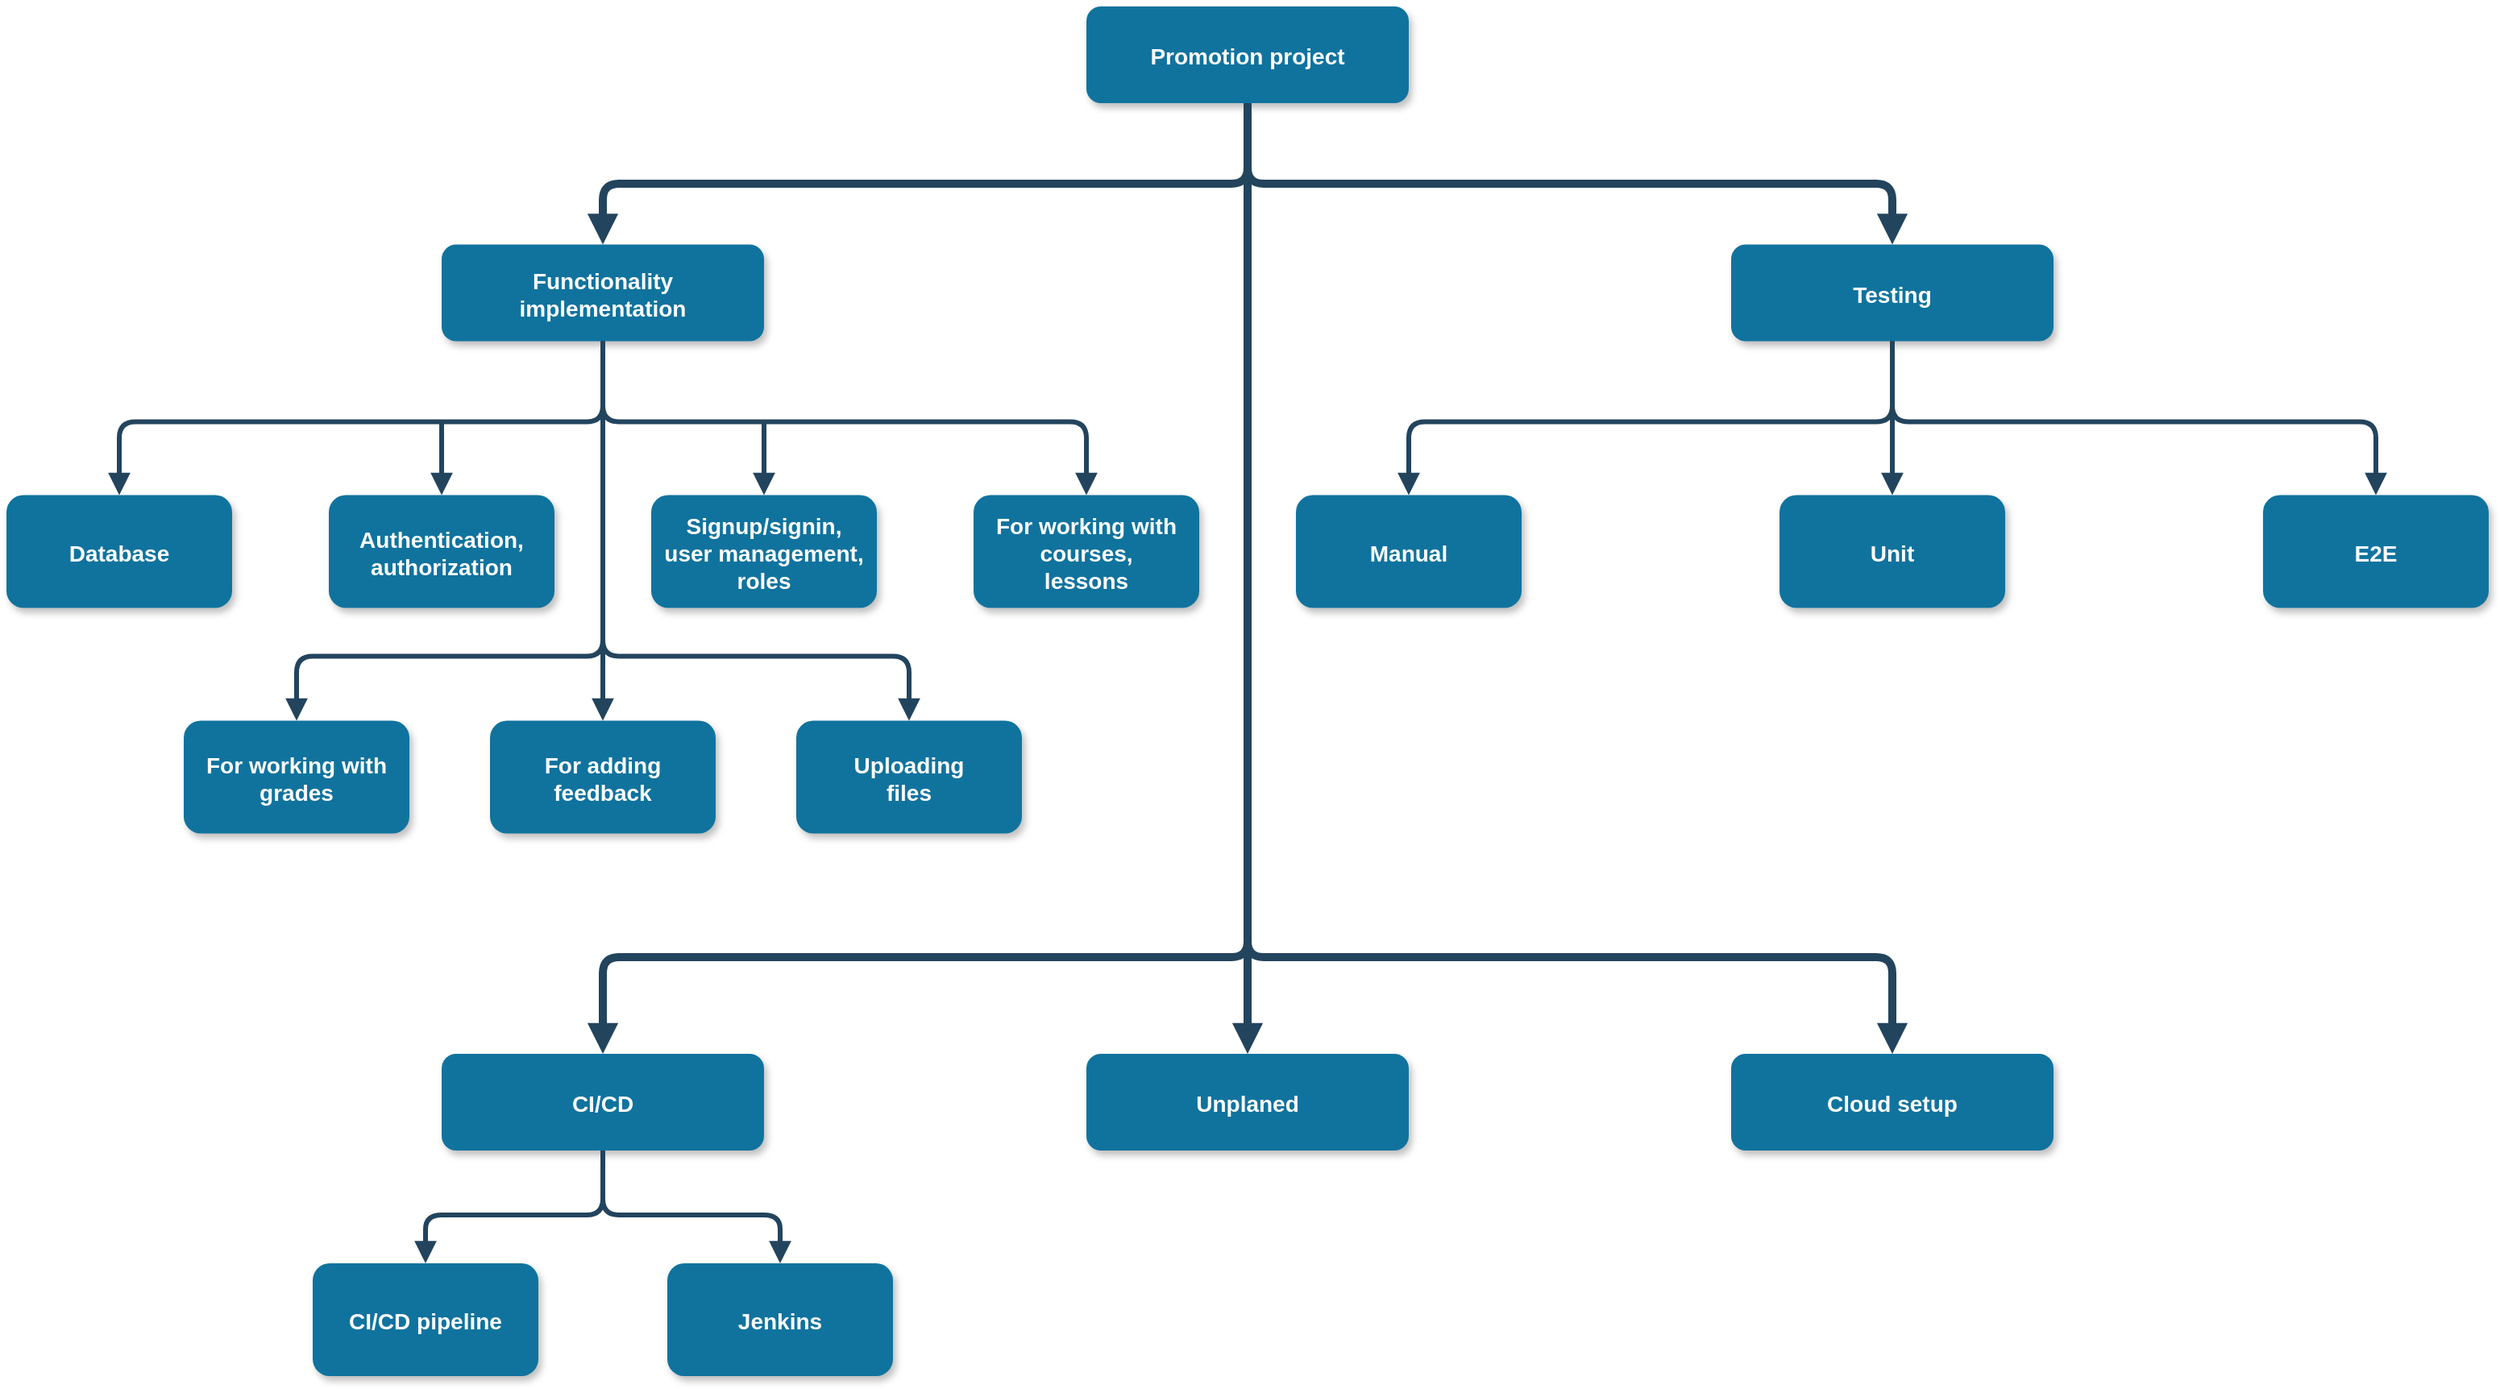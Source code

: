 <mxfile version="18.0.3" type="github">
  <diagram name="Page-1" id="97916047-d0de-89f5-080d-49f4d83e522f">
    <mxGraphModel dx="2267" dy="1288" grid="1" gridSize="10" guides="1" tooltips="1" connect="1" arrows="1" fold="1" page="1" pageScale="1.5" pageWidth="1169" pageHeight="827" background="none" math="0" shadow="0">
      <root>
        <mxCell id="0" />
        <mxCell id="1" parent="0" />
        <mxCell id="2" value="Promotion project" style="rounded=1;fillColor=#10739E;strokeColor=none;shadow=1;gradientColor=none;fontStyle=1;fontColor=#FFFFFF;fontSize=14;" parent="1" vertex="1">
          <mxGeometry x="860" y="170" width="200" height="60" as="geometry" />
        </mxCell>
        <mxCell id="4" value="Functionality &#xa;implementation" style="rounded=1;fillColor=#10739E;strokeColor=none;shadow=1;gradientColor=none;fontStyle=1;fontColor=#FFFFFF;fontSize=14;" parent="1" vertex="1">
          <mxGeometry x="460" y="317.75" width="200" height="60" as="geometry" />
        </mxCell>
        <mxCell id="5" value="CI/CD" style="rounded=1;fillColor=#10739E;strokeColor=none;shadow=1;gradientColor=none;fontStyle=1;fontColor=#FFFFFF;fontSize=14;" parent="1" vertex="1">
          <mxGeometry x="460" y="820" width="200" height="60" as="geometry" />
        </mxCell>
        <mxCell id="6" value="Cloud setup" style="rounded=1;fillColor=#10739E;strokeColor=none;shadow=1;gradientColor=none;fontStyle=1;fontColor=#FFFFFF;fontSize=14;" parent="1" vertex="1">
          <mxGeometry x="1260" y="820" width="200" height="60" as="geometry" />
        </mxCell>
        <mxCell id="18" value="Manual" style="rounded=1;fillColor=#10739E;strokeColor=none;shadow=1;gradientColor=none;fontStyle=1;fontColor=#FFFFFF;fontSize=14;" parent="1" vertex="1">
          <mxGeometry x="990" y="473.25" width="140" height="70" as="geometry" />
        </mxCell>
        <mxCell id="30" value="" style="edgeStyle=elbowEdgeStyle;elbow=vertical;strokeWidth=5;endArrow=block;endFill=1;fontStyle=1;strokeColor=#23445D;exitX=0.5;exitY=1;exitDx=0;exitDy=0;entryX=0.5;entryY=0;entryDx=0;entryDy=0;" parent="1" source="2" target="lgOt8-nluyBLM5gNGaS2-56" edge="1">
          <mxGeometry x="230" y="-10" width="100" height="100" as="geometry">
            <mxPoint x="980" y="234.5" as="sourcePoint" />
            <mxPoint x="1600" y="480" as="targetPoint" />
            <Array as="points">
              <mxPoint x="1060" y="280" />
              <mxPoint x="1110" y="284.5" />
              <mxPoint x="980" y="274.5" />
              <mxPoint x="1070" y="294.5" />
              <mxPoint x="988" y="274.5" />
            </Array>
          </mxGeometry>
        </mxCell>
        <mxCell id="lgOt8-nluyBLM5gNGaS2-56" value="Testing" style="rounded=1;fillColor=#10739E;strokeColor=none;shadow=1;gradientColor=none;fontStyle=1;fontColor=#FFFFFF;fontSize=14;" parent="1" vertex="1">
          <mxGeometry x="1260" y="317.75" width="200" height="60" as="geometry" />
        </mxCell>
        <mxCell id="lgOt8-nluyBLM5gNGaS2-57" value="Unplaned" style="rounded=1;fillColor=#10739E;strokeColor=none;shadow=1;gradientColor=none;fontStyle=1;fontColor=#FFFFFF;fontSize=14;" parent="1" vertex="1">
          <mxGeometry x="860" y="820" width="200" height="60" as="geometry" />
        </mxCell>
        <mxCell id="lgOt8-nluyBLM5gNGaS2-62" value="" style="edgeStyle=elbowEdgeStyle;elbow=vertical;strokeWidth=5;endArrow=block;endFill=1;fontStyle=1;strokeColor=#23445D;exitX=0.5;exitY=1;exitDx=0;exitDy=0;entryX=0.5;entryY=0;entryDx=0;entryDy=0;" parent="1" target="4" edge="1" source="2">
          <mxGeometry x="159.57" y="-225.5" width="100" height="100" as="geometry">
            <mxPoint x="749.57" y="284.5" as="sourcePoint" />
            <mxPoint x="150" y="330" as="targetPoint" />
            <Array as="points">
              <mxPoint x="510" y="280" />
            </Array>
          </mxGeometry>
        </mxCell>
        <mxCell id="lgOt8-nluyBLM5gNGaS2-63" value="" style="edgeStyle=elbowEdgeStyle;elbow=vertical;strokeWidth=5;endArrow=block;endFill=1;fontStyle=1;strokeColor=#23445D;entryX=0.5;entryY=0;entryDx=0;entryDy=0;exitX=0.5;exitY=1;exitDx=0;exitDy=0;" parent="1" source="2" target="6" edge="1">
          <mxGeometry x="391.78" y="-225.5" width="100" height="100" as="geometry">
            <mxPoint x="981.78" y="284.5" as="sourcePoint" />
            <mxPoint x="982.21" y="324.5" as="targetPoint" />
            <Array as="points">
              <mxPoint x="980" y="760" />
              <mxPoint x="1070" y="690" />
            </Array>
          </mxGeometry>
        </mxCell>
        <mxCell id="lgOt8-nluyBLM5gNGaS2-66" value="" style="edgeStyle=elbowEdgeStyle;elbow=vertical;strokeWidth=3;endArrow=block;endFill=1;fontStyle=1;strokeColor=#23445D;exitX=0.5;exitY=1;exitDx=0;exitDy=0;entryX=0.5;entryY=0;entryDx=0;entryDy=0;" parent="1" source="lgOt8-nluyBLM5gNGaS2-56" target="18" edge="1">
          <mxGeometry x="489.5" y="-82.25" width="100" height="100" as="geometry">
            <mxPoint x="1359.5" y="427.75" as="sourcePoint" />
            <mxPoint x="1359.5" y="457.75" as="targetPoint" />
            <Array as="points">
              <mxPoint x="1260" y="427.75" />
              <mxPoint x="1260" y="437.75" />
              <mxPoint x="1340" y="427.75" />
              <mxPoint x="1280" y="447.75" />
            </Array>
          </mxGeometry>
        </mxCell>
        <mxCell id="lgOt8-nluyBLM5gNGaS2-68" value="Unit" style="rounded=1;fillColor=#10739E;strokeColor=none;shadow=1;gradientColor=none;fontStyle=1;fontColor=#FFFFFF;fontSize=14;" parent="1" vertex="1">
          <mxGeometry x="1290" y="473.25" width="140" height="70" as="geometry" />
        </mxCell>
        <mxCell id="lgOt8-nluyBLM5gNGaS2-69" value="E2E" style="rounded=1;fillColor=#10739E;strokeColor=none;shadow=1;gradientColor=none;fontStyle=1;fontColor=#FFFFFF;fontSize=14;" parent="1" vertex="1">
          <mxGeometry x="1590" y="473.25" width="140" height="70" as="geometry" />
        </mxCell>
        <mxCell id="lgOt8-nluyBLM5gNGaS2-70" value="" style="edgeStyle=elbowEdgeStyle;elbow=vertical;strokeWidth=3;endArrow=block;endFill=1;fontStyle=1;strokeColor=#23445D;exitX=0.5;exitY=1;exitDx=0;exitDy=0;entryX=0.5;entryY=0;entryDx=0;entryDy=0;" parent="1" source="lgOt8-nluyBLM5gNGaS2-56" target="lgOt8-nluyBLM5gNGaS2-69" edge="1">
          <mxGeometry x="499.5" y="-72.25" width="100" height="100" as="geometry">
            <mxPoint x="1370" y="437.75" as="sourcePoint" />
            <mxPoint x="1550" y="467.75" as="targetPoint" />
            <Array as="points">
              <mxPoint x="1410" y="427.75" />
              <mxPoint x="1450" y="447.75" />
            </Array>
          </mxGeometry>
        </mxCell>
        <mxCell id="lgOt8-nluyBLM5gNGaS2-71" value="" style="edgeStyle=elbowEdgeStyle;elbow=vertical;strokeWidth=3;endArrow=block;endFill=1;fontStyle=1;strokeColor=#23445D;exitX=0.5;exitY=1;exitDx=0;exitDy=0;entryX=0.5;entryY=0;entryDx=0;entryDy=0;" parent="1" source="lgOt8-nluyBLM5gNGaS2-56" target="lgOt8-nluyBLM5gNGaS2-68" edge="1">
          <mxGeometry x="769.76" y="-72.25" width="100" height="100" as="geometry">
            <mxPoint x="1359.76" y="437.75" as="sourcePoint" />
            <mxPoint x="1360" y="457.75" as="targetPoint" />
            <Array as="points">
              <mxPoint x="1360" y="407.75" />
            </Array>
          </mxGeometry>
        </mxCell>
        <mxCell id="lgOt8-nluyBLM5gNGaS2-72" value="Database" style="rounded=1;fillColor=#10739E;strokeColor=none;shadow=1;gradientColor=none;fontStyle=1;fontColor=#FFFFFF;fontSize=14;" parent="1" vertex="1">
          <mxGeometry x="190" y="473.25" width="140" height="70" as="geometry" />
        </mxCell>
        <mxCell id="lgOt8-nluyBLM5gNGaS2-73" value="Signup/signin,&#xa;user management,&#xa;roles" style="rounded=1;fillColor=#10739E;strokeColor=none;shadow=1;gradientColor=none;fontStyle=1;fontColor=#FFFFFF;fontSize=14;" parent="1" vertex="1">
          <mxGeometry x="590" y="473.25" width="140" height="70" as="geometry" />
        </mxCell>
        <mxCell id="lgOt8-nluyBLM5gNGaS2-74" value="Authentication,&#xa;authorization" style="rounded=1;fillColor=#10739E;strokeColor=none;shadow=1;gradientColor=none;fontStyle=1;fontColor=#FFFFFF;fontSize=14;" parent="1" vertex="1">
          <mxGeometry x="390" y="473.25" width="140" height="70" as="geometry" />
        </mxCell>
        <mxCell id="lgOt8-nluyBLM5gNGaS2-75" value="For working with&#xa;courses,&#xa;lessons" style="rounded=1;fillColor=#10739E;strokeColor=none;shadow=1;gradientColor=none;fontStyle=1;fontColor=#FFFFFF;fontSize=14;" parent="1" vertex="1">
          <mxGeometry x="790" y="473.25" width="140" height="70" as="geometry" />
        </mxCell>
        <mxCell id="lgOt8-nluyBLM5gNGaS2-76" value="Uploading&#xa;files" style="rounded=1;fillColor=#10739E;strokeColor=none;shadow=1;gradientColor=none;fontStyle=1;fontColor=#FFFFFF;fontSize=14;" parent="1" vertex="1">
          <mxGeometry x="680" y="613.25" width="140" height="70" as="geometry" />
        </mxCell>
        <mxCell id="lgOt8-nluyBLM5gNGaS2-77" value="For working with&#xa;grades" style="rounded=1;fillColor=#10739E;strokeColor=none;shadow=1;gradientColor=none;fontStyle=1;fontColor=#FFFFFF;fontSize=14;" parent="1" vertex="1">
          <mxGeometry x="300" y="613.25" width="140" height="70" as="geometry" />
        </mxCell>
        <mxCell id="lgOt8-nluyBLM5gNGaS2-78" value="" style="edgeStyle=elbowEdgeStyle;elbow=vertical;strokeWidth=3;endArrow=block;endFill=1;fontStyle=1;strokeColor=#23445D;exitX=0.5;exitY=1;exitDx=0;exitDy=0;entryX=0.5;entryY=0;entryDx=0;entryDy=0;" parent="1" source="4" target="lgOt8-nluyBLM5gNGaS2-72" edge="1">
          <mxGeometry x="-310.5" y="-116.75" width="100" height="100" as="geometry">
            <mxPoint x="560" y="383.25" as="sourcePoint" />
            <mxPoint x="400" y="478.75" as="targetPoint" />
            <Array as="points">
              <mxPoint x="440" y="427.75" />
              <mxPoint x="480" y="433.25" />
            </Array>
          </mxGeometry>
        </mxCell>
        <mxCell id="lgOt8-nluyBLM5gNGaS2-79" value="" style="edgeStyle=elbowEdgeStyle;elbow=vertical;strokeWidth=3;endArrow=block;endFill=1;fontStyle=1;strokeColor=#23445D;entryX=0.5;entryY=0;entryDx=0;entryDy=0;" parent="1" target="lgOt8-nluyBLM5gNGaS2-74" edge="1">
          <mxGeometry x="-120.34" y="-76.75" width="100" height="100" as="geometry">
            <mxPoint x="460" y="428" as="sourcePoint" />
            <mxPoint x="470" y="463.25" as="targetPoint" />
          </mxGeometry>
        </mxCell>
        <mxCell id="lgOt8-nluyBLM5gNGaS2-80" value="" style="edgeStyle=elbowEdgeStyle;elbow=vertical;strokeWidth=3;endArrow=block;endFill=1;fontStyle=1;strokeColor=#23445D;exitX=0.5;exitY=1;exitDx=0;exitDy=0;entryX=0.5;entryY=0;entryDx=0;entryDy=0;" parent="1" source="4" target="lgOt8-nluyBLM5gNGaS2-75" edge="1">
          <mxGeometry x="-40.5" y="-101.25" width="100" height="100" as="geometry">
            <mxPoint x="830" y="393.25" as="sourcePoint" />
            <mxPoint x="850" y="463.25" as="targetPoint" />
            <Array as="points">
              <mxPoint x="770" y="427.75" />
              <mxPoint x="710" y="433.25" />
            </Array>
          </mxGeometry>
        </mxCell>
        <mxCell id="lgOt8-nluyBLM5gNGaS2-81" value="" style="edgeStyle=elbowEdgeStyle;elbow=vertical;strokeWidth=3;endArrow=block;endFill=1;fontStyle=1;strokeColor=#23445D;entryX=0.5;entryY=0;entryDx=0;entryDy=0;" parent="1" target="lgOt8-nluyBLM5gNGaS2-73" edge="1">
          <mxGeometry x="79.66" y="-76.75" width="100" height="100" as="geometry">
            <mxPoint x="660" y="428" as="sourcePoint" />
            <mxPoint x="670" y="463.25" as="targetPoint" />
          </mxGeometry>
        </mxCell>
        <mxCell id="lgOt8-nluyBLM5gNGaS2-82" value="" style="edgeStyle=elbowEdgeStyle;elbow=vertical;strokeWidth=3;endArrow=block;endFill=1;fontStyle=1;strokeColor=#23445D;exitX=0.5;exitY=1;exitDx=0;exitDy=0;entryX=0.5;entryY=0;entryDx=0;entryDy=0;" parent="1" source="4" target="lgOt8-nluyBLM5gNGaS2-77" edge="1">
          <mxGeometry x="-30.34" y="-46.75" width="100" height="100" as="geometry">
            <mxPoint x="559.66" y="463.25" as="sourcePoint" />
            <mxPoint x="530" y="583.25" as="targetPoint" />
            <Array as="points">
              <mxPoint x="560" y="573.25" />
            </Array>
          </mxGeometry>
        </mxCell>
        <mxCell id="lgOt8-nluyBLM5gNGaS2-83" value="" style="edgeStyle=elbowEdgeStyle;elbow=vertical;strokeWidth=3;endArrow=block;endFill=1;fontStyle=1;strokeColor=#23445D;exitX=0.5;exitY=1;exitDx=0;exitDy=0;entryX=0.5;entryY=0;entryDx=0;entryDy=0;" parent="1" source="4" target="lgOt8-nluyBLM5gNGaS2-76" edge="1">
          <mxGeometry x="9.66" y="-21.25" width="100" height="100" as="geometry">
            <mxPoint x="600" y="403.25" as="sourcePoint" />
            <mxPoint x="710" y="583.25" as="targetPoint" />
            <Array as="points">
              <mxPoint x="630" y="573.25" />
            </Array>
          </mxGeometry>
        </mxCell>
        <mxCell id="lgOt8-nluyBLM5gNGaS2-84" value="For adding &#xa;feedback" style="rounded=1;fillColor=#10739E;strokeColor=none;shadow=1;gradientColor=none;fontStyle=1;fontColor=#FFFFFF;fontSize=14;" parent="1" vertex="1">
          <mxGeometry x="490" y="613.25" width="140" height="70" as="geometry" />
        </mxCell>
        <mxCell id="lgOt8-nluyBLM5gNGaS2-85" value="" style="edgeStyle=elbowEdgeStyle;elbow=vertical;strokeWidth=3;endArrow=block;endFill=1;fontStyle=1;strokeColor=#23445D;entryX=0.5;entryY=0;entryDx=0;entryDy=0;exitX=0.5;exitY=1;exitDx=0;exitDy=0;" parent="1" source="4" target="lgOt8-nluyBLM5gNGaS2-84" edge="1">
          <mxGeometry x="-30.21" y="53.25" width="100" height="100" as="geometry">
            <mxPoint x="559.79" y="563.25" as="sourcePoint" />
            <mxPoint x="560.13" y="603.25" as="targetPoint" />
          </mxGeometry>
        </mxCell>
        <mxCell id="9EEQ3FYE2I2rKsq-IMvb-32" value="CI/CD pipeline" style="rounded=1;fillColor=#10739E;strokeColor=none;shadow=1;gradientColor=none;fontStyle=1;fontColor=#FFFFFF;fontSize=14;" vertex="1" parent="1">
          <mxGeometry x="380" y="950" width="140" height="70" as="geometry" />
        </mxCell>
        <mxCell id="9EEQ3FYE2I2rKsq-IMvb-33" value="Jenkins" style="rounded=1;fillColor=#10739E;strokeColor=none;shadow=1;gradientColor=none;fontStyle=1;fontColor=#FFFFFF;fontSize=14;" vertex="1" parent="1">
          <mxGeometry x="600" y="950" width="140" height="70" as="geometry" />
        </mxCell>
        <mxCell id="9EEQ3FYE2I2rKsq-IMvb-35" value="" style="edgeStyle=elbowEdgeStyle;elbow=vertical;strokeWidth=5;endArrow=block;endFill=1;fontStyle=1;strokeColor=#23445D;exitX=0.5;exitY=1;exitDx=0;exitDy=0;entryX=0.5;entryY=0;entryDx=0;entryDy=0;" edge="1" parent="1" source="2" target="5">
          <mxGeometry x="89.5" y="280" width="100" height="100" as="geometry">
            <mxPoint x="960" y="740" as="sourcePoint" />
            <mxPoint x="800" y="835.5" as="targetPoint" />
            <Array as="points">
              <mxPoint x="760" y="760" />
              <mxPoint x="860" y="800" />
              <mxPoint x="940" y="790" />
              <mxPoint x="880" y="810" />
            </Array>
          </mxGeometry>
        </mxCell>
        <mxCell id="9EEQ3FYE2I2rKsq-IMvb-36" value="" style="edgeStyle=elbowEdgeStyle;elbow=vertical;strokeWidth=5;endArrow=block;endFill=1;fontStyle=1;strokeColor=#23445D;exitX=0.5;exitY=1;exitDx=0;exitDy=0;entryX=0.5;entryY=0;entryDx=0;entryDy=0;" edge="1" parent="1" source="2" target="lgOt8-nluyBLM5gNGaS2-57">
          <mxGeometry x="369.28" y="254.5" width="100" height="100" as="geometry">
            <mxPoint x="959.52" y="704.5" as="sourcePoint" />
            <mxPoint x="960" y="780" as="targetPoint" />
            <Array as="points">
              <mxPoint x="959.52" y="734.5" />
            </Array>
          </mxGeometry>
        </mxCell>
        <mxCell id="9EEQ3FYE2I2rKsq-IMvb-37" value="" style="edgeStyle=elbowEdgeStyle;elbow=vertical;strokeWidth=3;endArrow=block;endFill=1;fontStyle=1;strokeColor=#23445D;exitX=0.5;exitY=1;exitDx=0;exitDy=0;entryX=0.5;entryY=0;entryDx=0;entryDy=0;" edge="1" parent="1" source="5" target="9EEQ3FYE2I2rKsq-IMvb-32">
          <mxGeometry x="-310.5" y="440" width="100" height="100" as="geometry">
            <mxPoint x="560" y="900" as="sourcePoint" />
            <mxPoint x="260" y="995.5" as="targetPoint" />
            <Array as="points">
              <mxPoint x="520" y="920" />
              <mxPoint x="520" y="910" />
              <mxPoint x="550" y="920" />
              <mxPoint x="520" y="930" />
              <mxPoint x="520" y="920" />
              <mxPoint x="430" y="900" />
              <mxPoint x="460" y="960" />
              <mxPoint x="540" y="950" />
              <mxPoint x="480" y="970" />
            </Array>
          </mxGeometry>
        </mxCell>
        <mxCell id="9EEQ3FYE2I2rKsq-IMvb-38" value="" style="edgeStyle=elbowEdgeStyle;elbow=vertical;strokeWidth=3;endArrow=block;endFill=1;fontStyle=1;strokeColor=#23445D;exitX=0.5;exitY=1;exitDx=0;exitDy=0;entryX=0.5;entryY=0;entryDx=0;entryDy=0;" edge="1" parent="1" source="5" target="9EEQ3FYE2I2rKsq-IMvb-33">
          <mxGeometry x="-300.5" y="477.25" width="100" height="100" as="geometry">
            <mxPoint x="560" y="927.25" as="sourcePoint" />
            <mxPoint x="860" y="1022.75" as="targetPoint" />
            <Array as="points">
              <mxPoint x="580" y="920" />
              <mxPoint x="600" y="910" />
              <mxPoint x="600" y="920" />
              <mxPoint x="570" y="930" />
              <mxPoint x="590" y="920" />
              <mxPoint x="570" y="930" />
              <mxPoint x="720" y="910" />
              <mxPoint x="650" y="997.25" />
            </Array>
          </mxGeometry>
        </mxCell>
      </root>
    </mxGraphModel>
  </diagram>
</mxfile>

